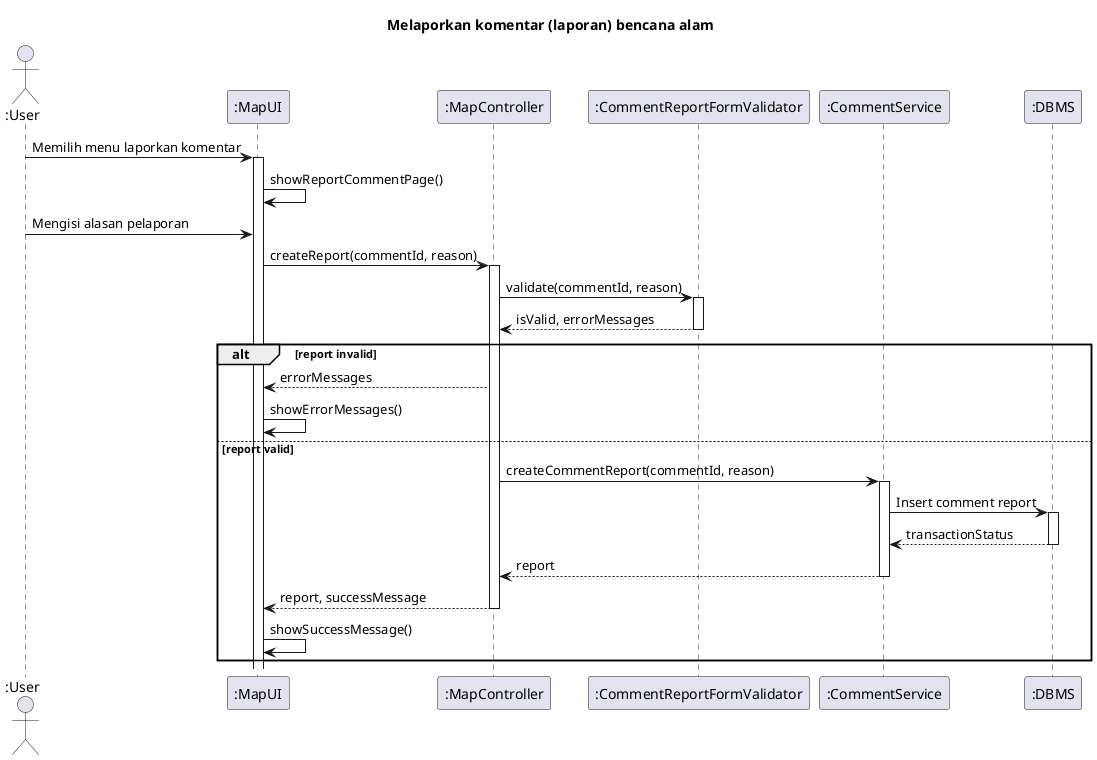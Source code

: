 @startuml SD-MAP-015 - Melaporkan komentar (laporan) bencana alam

title Melaporkan komentar (laporan) bencana alam

actor ":User" as user
participant ":MapUI" as view
participant ":MapController" as controller
participant ":CommentReportFormValidator" as validator
participant ":CommentService" as commentService
participant ":DBMS" as db

user -> view ++: Memilih menu laporkan komentar
view -> view : showReportCommentPage()

user -> view : Mengisi alasan pelaporan 
view -> controller ++: createReport(commentId, reason)
  controller -> validator ++: validate(commentId, reason)
    return isValid, errorMessages

  alt report invalid
    controller --> view: errorMessages
    view -> view: showErrorMessages()
  else report valid
    controller -> commentService ++: createCommentReport(commentId, reason)
      commentService -> db ++: Insert comment report
        return transactionStatus
      return report 
    return report, successMessage

    view -> view: showSuccessMessage()
  end